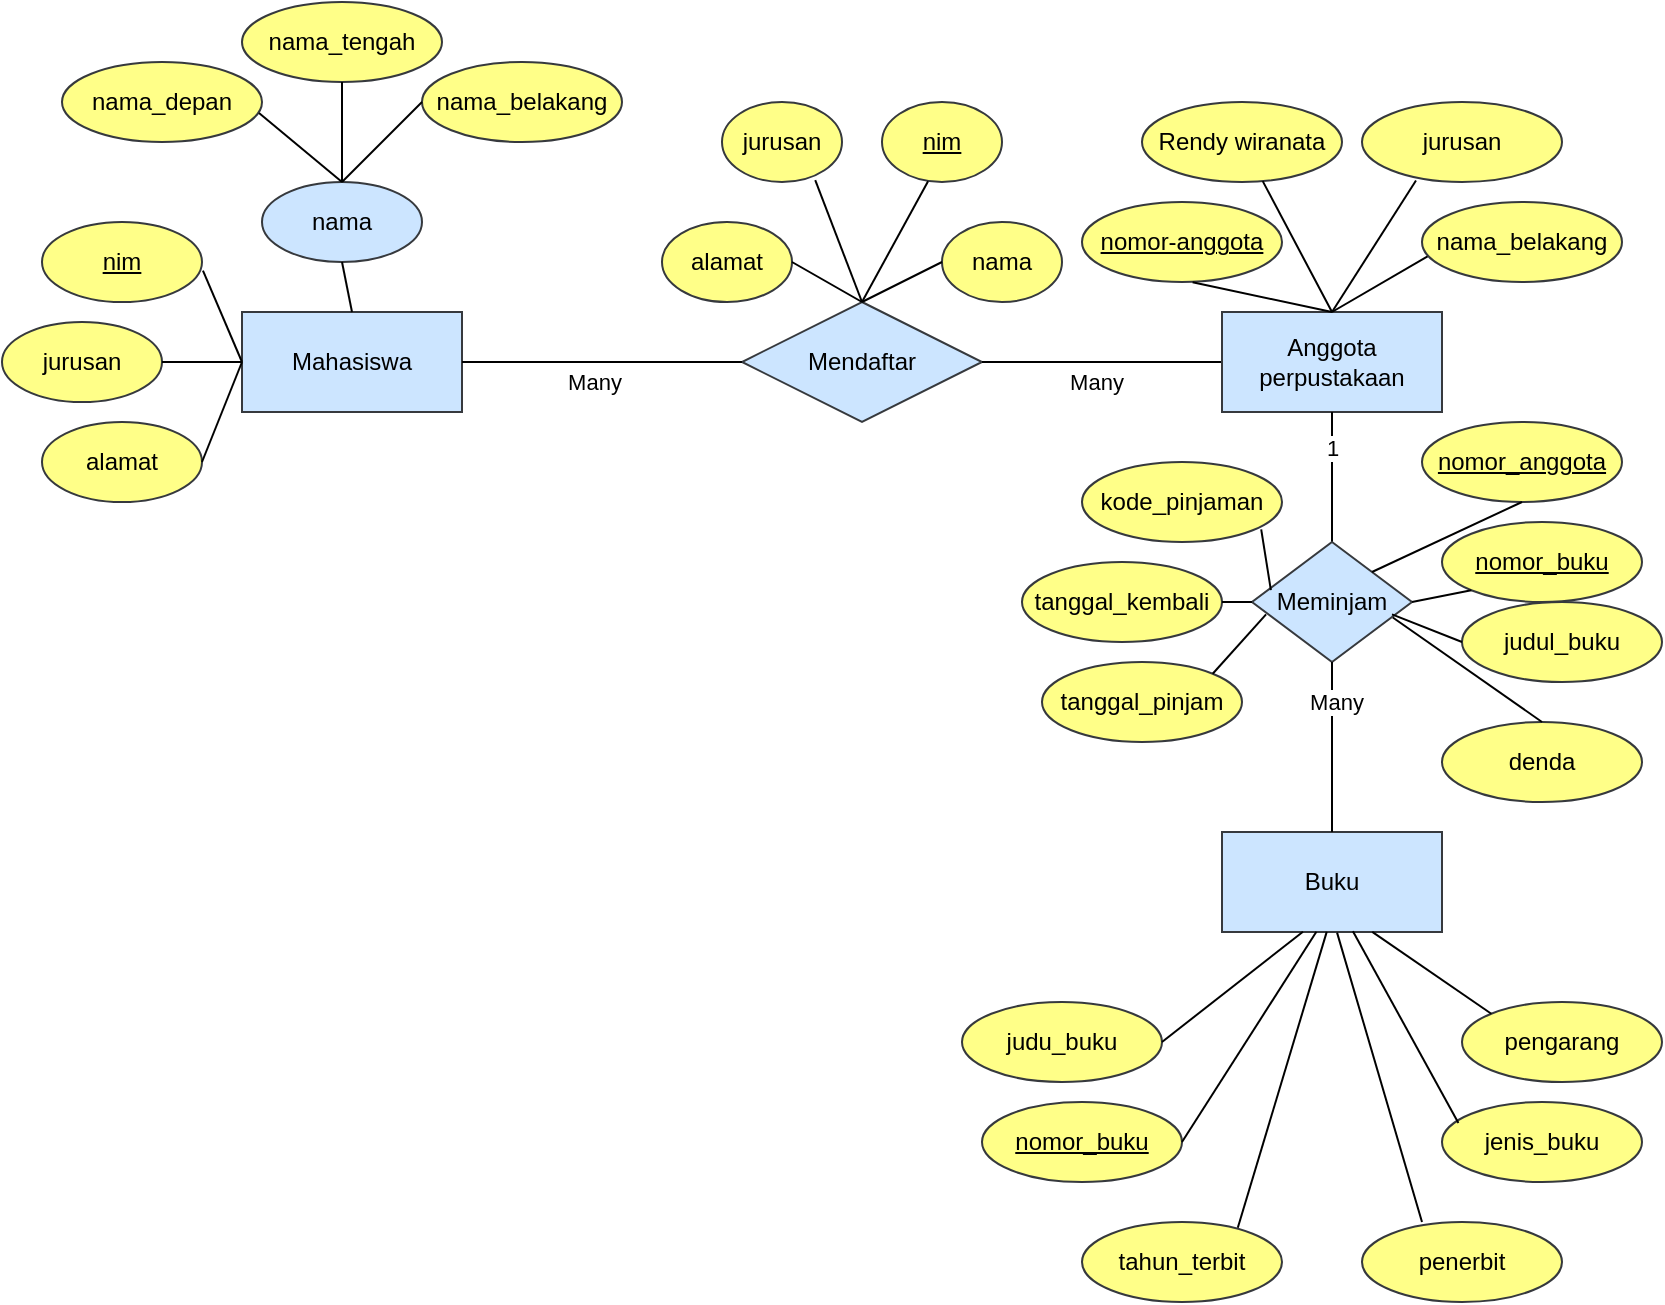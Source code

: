 <mxfile version="24.7.5">
  <diagram name="Page-1" id="_qfEAF57SnH2eOzR-dZx">
    <mxGraphModel dx="1173" dy="713" grid="1" gridSize="10" guides="1" tooltips="1" connect="1" arrows="1" fold="1" page="1" pageScale="1" pageWidth="850" pageHeight="1100" math="0" shadow="0">
      <root>
        <mxCell id="0" />
        <mxCell id="1" parent="0" />
        <mxCell id="smmd2Id62UigbgakNcJN-2" value="nama_depan" style="ellipse;whiteSpace=wrap;html=1;align=center;fillColor=#ffff88;strokeColor=#36393d;" vertex="1" parent="1">
          <mxGeometry x="40" y="140" width="100" height="40" as="geometry" />
        </mxCell>
        <mxCell id="smmd2Id62UigbgakNcJN-3" value="nama_tengah" style="ellipse;whiteSpace=wrap;html=1;align=center;fillColor=#ffff88;strokeColor=#36393d;gradientDirection=north;" vertex="1" parent="1">
          <mxGeometry x="130" y="110" width="100" height="40" as="geometry" />
        </mxCell>
        <mxCell id="smmd2Id62UigbgakNcJN-4" value="nama_belakang" style="ellipse;whiteSpace=wrap;html=1;align=center;fillColor=#ffff88;strokeColor=#36393d;" vertex="1" parent="1">
          <mxGeometry x="220" y="140" width="100" height="40" as="geometry" />
        </mxCell>
        <mxCell id="smmd2Id62UigbgakNcJN-5" value="" style="endArrow=none;html=1;rounded=0;exitX=0.5;exitY=0;exitDx=0;exitDy=0;entryX=0.5;entryY=1;entryDx=0;entryDy=0;" edge="1" parent="1" source="smmd2Id62UigbgakNcJN-6" target="smmd2Id62UigbgakNcJN-3">
          <mxGeometry relative="1" as="geometry">
            <mxPoint x="130" y="210" as="sourcePoint" />
            <mxPoint x="290" y="210" as="targetPoint" />
          </mxGeometry>
        </mxCell>
        <mxCell id="smmd2Id62UigbgakNcJN-6" value="nama" style="ellipse;whiteSpace=wrap;html=1;align=center;fillColor=#cce5ff;strokeColor=#36393d;" vertex="1" parent="1">
          <mxGeometry x="140" y="200" width="80" height="40" as="geometry" />
        </mxCell>
        <mxCell id="smmd2Id62UigbgakNcJN-7" value="" style="endArrow=none;html=1;rounded=0;exitX=0.5;exitY=0;exitDx=0;exitDy=0;entryX=0;entryY=0.5;entryDx=0;entryDy=0;" edge="1" parent="1" source="smmd2Id62UigbgakNcJN-6" target="smmd2Id62UigbgakNcJN-4">
          <mxGeometry relative="1" as="geometry">
            <mxPoint x="190" y="230" as="sourcePoint" />
            <mxPoint x="190" y="160" as="targetPoint" />
          </mxGeometry>
        </mxCell>
        <mxCell id="smmd2Id62UigbgakNcJN-8" value="" style="endArrow=none;html=1;rounded=0;exitX=0.5;exitY=0;exitDx=0;exitDy=0;entryX=0.985;entryY=0.638;entryDx=0;entryDy=0;entryPerimeter=0;" edge="1" parent="1" source="smmd2Id62UigbgakNcJN-6" target="smmd2Id62UigbgakNcJN-2">
          <mxGeometry relative="1" as="geometry">
            <mxPoint x="190" y="230" as="sourcePoint" />
            <mxPoint x="250" y="180" as="targetPoint" />
          </mxGeometry>
        </mxCell>
        <mxCell id="smmd2Id62UigbgakNcJN-9" value="Mahasiswa" style="whiteSpace=wrap;html=1;align=center;fillColor=#cce5ff;strokeColor=#36393d;" vertex="1" parent="1">
          <mxGeometry x="130" y="265" width="110" height="50" as="geometry" />
        </mxCell>
        <mxCell id="smmd2Id62UigbgakNcJN-10" value="" style="endArrow=none;html=1;rounded=0;exitX=0.5;exitY=0;exitDx=0;exitDy=0;entryX=0.5;entryY=1;entryDx=0;entryDy=0;" edge="1" parent="1" source="smmd2Id62UigbgakNcJN-9" target="smmd2Id62UigbgakNcJN-6">
          <mxGeometry relative="1" as="geometry">
            <mxPoint x="190" y="210" as="sourcePoint" />
            <mxPoint x="190" y="160" as="targetPoint" />
          </mxGeometry>
        </mxCell>
        <mxCell id="smmd2Id62UigbgakNcJN-12" value="jurusan" style="ellipse;whiteSpace=wrap;html=1;align=center;fillColor=#ffff88;strokeColor=#36393d;" vertex="1" parent="1">
          <mxGeometry x="10" y="270" width="80" height="40" as="geometry" />
        </mxCell>
        <mxCell id="smmd2Id62UigbgakNcJN-13" value="alamat" style="ellipse;whiteSpace=wrap;html=1;align=center;fillColor=#ffff88;strokeColor=#36393d;" vertex="1" parent="1">
          <mxGeometry x="30" y="320" width="80" height="40" as="geometry" />
        </mxCell>
        <mxCell id="smmd2Id62UigbgakNcJN-14" value="" style="endArrow=none;html=1;rounded=0;exitX=0;exitY=0.5;exitDx=0;exitDy=0;entryX=1.006;entryY=0.608;entryDx=0;entryDy=0;entryPerimeter=0;" edge="1" parent="1" source="smmd2Id62UigbgakNcJN-9" target="smmd2Id62UigbgakNcJN-17">
          <mxGeometry relative="1" as="geometry">
            <mxPoint x="190" y="280" as="sourcePoint" />
            <mxPoint x="110.0" y="240" as="targetPoint" />
          </mxGeometry>
        </mxCell>
        <mxCell id="smmd2Id62UigbgakNcJN-15" value="" style="endArrow=none;html=1;rounded=0;exitX=0;exitY=0.5;exitDx=0;exitDy=0;entryX=1;entryY=0.5;entryDx=0;entryDy=0;" edge="1" parent="1" source="smmd2Id62UigbgakNcJN-9" target="smmd2Id62UigbgakNcJN-12">
          <mxGeometry relative="1" as="geometry">
            <mxPoint x="140" y="300" as="sourcePoint" />
            <mxPoint x="120" y="250" as="targetPoint" />
          </mxGeometry>
        </mxCell>
        <mxCell id="smmd2Id62UigbgakNcJN-16" value="" style="endArrow=none;html=1;rounded=0;exitX=0;exitY=0.5;exitDx=0;exitDy=0;entryX=1;entryY=0.5;entryDx=0;entryDy=0;" edge="1" parent="1" source="smmd2Id62UigbgakNcJN-9" target="smmd2Id62UigbgakNcJN-13">
          <mxGeometry relative="1" as="geometry">
            <mxPoint x="140" y="300" as="sourcePoint" />
            <mxPoint x="100" y="300" as="targetPoint" />
          </mxGeometry>
        </mxCell>
        <mxCell id="smmd2Id62UigbgakNcJN-17" value="nim" style="ellipse;whiteSpace=wrap;html=1;align=center;fontStyle=4;fillColor=#ffff88;strokeColor=#36393d;" vertex="1" parent="1">
          <mxGeometry x="30" y="220" width="80" height="40" as="geometry" />
        </mxCell>
        <mxCell id="smmd2Id62UigbgakNcJN-18" value="Mendaftar" style="shape=rhombus;perimeter=rhombusPerimeter;whiteSpace=wrap;html=1;align=center;fillColor=#cce5ff;strokeColor=#36393d;" vertex="1" parent="1">
          <mxGeometry x="380" y="260" width="120" height="60" as="geometry" />
        </mxCell>
        <mxCell id="smmd2Id62UigbgakNcJN-19" value="" style="endArrow=none;html=1;rounded=0;exitX=1;exitY=0.5;exitDx=0;exitDy=0;" edge="1" parent="1" source="smmd2Id62UigbgakNcJN-9" target="smmd2Id62UigbgakNcJN-18">
          <mxGeometry relative="1" as="geometry">
            <mxPoint x="190" y="280" as="sourcePoint" />
            <mxPoint x="190" y="250" as="targetPoint" />
          </mxGeometry>
        </mxCell>
        <mxCell id="smmd2Id62UigbgakNcJN-20" value="Many" style="edgeLabel;html=1;align=center;verticalAlign=middle;resizable=0;points=[];" vertex="1" connectable="0" parent="smmd2Id62UigbgakNcJN-19">
          <mxGeometry x="-0.062" y="-1" relative="1" as="geometry">
            <mxPoint y="9" as="offset" />
          </mxGeometry>
        </mxCell>
        <mxCell id="smmd2Id62UigbgakNcJN-21" value="" style="endArrow=none;html=1;rounded=0;exitX=1;exitY=0.5;exitDx=0;exitDy=0;entryX=0;entryY=0.5;entryDx=0;entryDy=0;" edge="1" parent="1" source="smmd2Id62UigbgakNcJN-18" target="smmd2Id62UigbgakNcJN-23">
          <mxGeometry relative="1" as="geometry">
            <mxPoint x="500" y="289.64" as="sourcePoint" />
            <mxPoint x="640" y="290" as="targetPoint" />
          </mxGeometry>
        </mxCell>
        <mxCell id="smmd2Id62UigbgakNcJN-22" value="Many" style="edgeLabel;html=1;align=center;verticalAlign=middle;resizable=0;points=[];" vertex="1" connectable="0" parent="smmd2Id62UigbgakNcJN-21">
          <mxGeometry x="-0.062" y="-1" relative="1" as="geometry">
            <mxPoint y="9" as="offset" />
          </mxGeometry>
        </mxCell>
        <mxCell id="smmd2Id62UigbgakNcJN-23" value="Anggota&lt;div&gt;perpustakaan&lt;/div&gt;" style="whiteSpace=wrap;html=1;align=center;fillColor=#cce5ff;strokeColor=#36393d;" vertex="1" parent="1">
          <mxGeometry x="620" y="265" width="110" height="50" as="geometry" />
        </mxCell>
        <mxCell id="smmd2Id62UigbgakNcJN-24" value="jurusan" style="ellipse;whiteSpace=wrap;html=1;align=center;fillColor=#ffff88;strokeColor=#36393d;" vertex="1" parent="1">
          <mxGeometry x="690" y="160" width="100" height="40" as="geometry" />
        </mxCell>
        <mxCell id="smmd2Id62UigbgakNcJN-25" value="Rendy wiranata" style="ellipse;whiteSpace=wrap;html=1;align=center;fillColor=#ffff88;strokeColor=#36393d;" vertex="1" parent="1">
          <mxGeometry x="580" y="160" width="100" height="40" as="geometry" />
        </mxCell>
        <mxCell id="smmd2Id62UigbgakNcJN-26" value="nama_belakang" style="ellipse;whiteSpace=wrap;html=1;align=center;fillColor=#ffff88;strokeColor=#36393d;" vertex="1" parent="1">
          <mxGeometry x="720" y="210" width="100" height="40" as="geometry" />
        </mxCell>
        <mxCell id="smmd2Id62UigbgakNcJN-27" value="nomor-anggota" style="ellipse;whiteSpace=wrap;html=1;align=center;fontStyle=4;fillColor=#ffff88;strokeColor=#36393d;" vertex="1" parent="1">
          <mxGeometry x="550" y="210" width="100" height="40" as="geometry" />
        </mxCell>
        <mxCell id="smmd2Id62UigbgakNcJN-30" value="" style="endArrow=none;html=1;rounded=0;entryX=0.5;entryY=0;entryDx=0;entryDy=0;exitX=0.553;exitY=1.002;exitDx=0;exitDy=0;exitPerimeter=0;" edge="1" parent="1" source="smmd2Id62UigbgakNcJN-27" target="smmd2Id62UigbgakNcJN-23">
          <mxGeometry relative="1" as="geometry">
            <mxPoint x="560" y="280" as="sourcePoint" />
            <mxPoint x="720" y="280" as="targetPoint" />
          </mxGeometry>
        </mxCell>
        <mxCell id="smmd2Id62UigbgakNcJN-31" value="" style="endArrow=none;html=1;rounded=0;entryX=0.028;entryY=0.679;entryDx=0;entryDy=0;exitX=0.5;exitY=0;exitDx=0;exitDy=0;entryPerimeter=0;" edge="1" parent="1" source="smmd2Id62UigbgakNcJN-23" target="smmd2Id62UigbgakNcJN-26">
          <mxGeometry relative="1" as="geometry">
            <mxPoint x="625" y="260" as="sourcePoint" />
            <mxPoint x="685" y="275" as="targetPoint" />
          </mxGeometry>
        </mxCell>
        <mxCell id="smmd2Id62UigbgakNcJN-32" value="" style="endArrow=none;html=1;rounded=0;entryX=0.27;entryY=0.981;entryDx=0;entryDy=0;entryPerimeter=0;exitX=0.5;exitY=0;exitDx=0;exitDy=0;" edge="1" parent="1" source="smmd2Id62UigbgakNcJN-23" target="smmd2Id62UigbgakNcJN-24">
          <mxGeometry relative="1" as="geometry">
            <mxPoint x="685" y="275" as="sourcePoint" />
            <mxPoint x="733" y="247" as="targetPoint" />
          </mxGeometry>
        </mxCell>
        <mxCell id="smmd2Id62UigbgakNcJN-33" value="" style="endArrow=none;html=1;rounded=0;exitX=0.5;exitY=0;exitDx=0;exitDy=0;" edge="1" parent="1" source="smmd2Id62UigbgakNcJN-23" target="smmd2Id62UigbgakNcJN-25">
          <mxGeometry relative="1" as="geometry">
            <mxPoint x="685" y="275" as="sourcePoint" />
            <mxPoint x="727" y="209" as="targetPoint" />
          </mxGeometry>
        </mxCell>
        <mxCell id="smmd2Id62UigbgakNcJN-34" value="nama" style="ellipse;whiteSpace=wrap;html=1;align=center;fillColor=#ffff88;strokeColor=#36393d;" vertex="1" parent="1">
          <mxGeometry x="480" y="220" width="60" height="40" as="geometry" />
        </mxCell>
        <mxCell id="smmd2Id62UigbgakNcJN-35" value="jurusan" style="ellipse;whiteSpace=wrap;html=1;align=center;fillColor=#ffff88;strokeColor=#36393d;" vertex="1" parent="1">
          <mxGeometry x="370" y="160" width="60" height="40" as="geometry" />
        </mxCell>
        <mxCell id="smmd2Id62UigbgakNcJN-36" value="alamat" style="ellipse;whiteSpace=wrap;html=1;align=center;fillColor=#ffff88;strokeColor=#36393d;" vertex="1" parent="1">
          <mxGeometry x="340" y="220" width="65" height="40" as="geometry" />
        </mxCell>
        <mxCell id="smmd2Id62UigbgakNcJN-37" value="nim" style="ellipse;whiteSpace=wrap;html=1;align=center;fontStyle=4;fillColor=#ffff88;strokeColor=#36393d;" vertex="1" parent="1">
          <mxGeometry x="450" y="160" width="60" height="40" as="geometry" />
        </mxCell>
        <mxCell id="smmd2Id62UigbgakNcJN-39" value="" style="endArrow=none;html=1;rounded=0;entryX=0.5;entryY=0;entryDx=0;entryDy=0;exitX=1;exitY=0.5;exitDx=0;exitDy=0;" edge="1" parent="1" source="smmd2Id62UigbgakNcJN-36" target="smmd2Id62UigbgakNcJN-18">
          <mxGeometry relative="1" as="geometry">
            <mxPoint x="370" y="270" as="sourcePoint" />
            <mxPoint x="530" y="270" as="targetPoint" />
          </mxGeometry>
        </mxCell>
        <mxCell id="smmd2Id62UigbgakNcJN-40" value="" style="endArrow=none;html=1;rounded=0;entryX=0;entryY=0.5;entryDx=0;entryDy=0;exitX=0.5;exitY=0;exitDx=0;exitDy=0;" edge="1" parent="1" source="smmd2Id62UigbgakNcJN-18" target="smmd2Id62UigbgakNcJN-34">
          <mxGeometry relative="1" as="geometry">
            <mxPoint x="415" y="250" as="sourcePoint" />
            <mxPoint x="450" y="270" as="targetPoint" />
          </mxGeometry>
        </mxCell>
        <mxCell id="smmd2Id62UigbgakNcJN-41" value="" style="endArrow=none;html=1;rounded=0;entryX=0.384;entryY=0.99;entryDx=0;entryDy=0;exitX=0.5;exitY=0;exitDx=0;exitDy=0;entryPerimeter=0;" edge="1" parent="1" source="smmd2Id62UigbgakNcJN-18" target="smmd2Id62UigbgakNcJN-37">
          <mxGeometry relative="1" as="geometry">
            <mxPoint x="450" y="270" as="sourcePoint" />
            <mxPoint x="490" y="250" as="targetPoint" />
          </mxGeometry>
        </mxCell>
        <mxCell id="smmd2Id62UigbgakNcJN-42" value="" style="endArrow=none;html=1;rounded=0;entryX=0.777;entryY=0.977;entryDx=0;entryDy=0;exitX=0.5;exitY=0;exitDx=0;exitDy=0;entryPerimeter=0;" edge="1" parent="1" source="smmd2Id62UigbgakNcJN-18" target="smmd2Id62UigbgakNcJN-35">
          <mxGeometry relative="1" as="geometry">
            <mxPoint x="450" y="270" as="sourcePoint" />
            <mxPoint x="483" y="210" as="targetPoint" />
          </mxGeometry>
        </mxCell>
        <mxCell id="smmd2Id62UigbgakNcJN-43" value="" style="endArrow=none;html=1;rounded=0;entryX=0.5;entryY=1;entryDx=0;entryDy=0;exitX=0.5;exitY=0;exitDx=0;exitDy=0;" edge="1" parent="1" source="smmd2Id62UigbgakNcJN-45" target="smmd2Id62UigbgakNcJN-23">
          <mxGeometry relative="1" as="geometry">
            <mxPoint x="675" y="380" as="sourcePoint" />
            <mxPoint x="720" y="360" as="targetPoint" />
          </mxGeometry>
        </mxCell>
        <mxCell id="smmd2Id62UigbgakNcJN-44" value="1" style="edgeLabel;html=1;align=center;verticalAlign=middle;resizable=0;points=[];" vertex="1" connectable="0" parent="smmd2Id62UigbgakNcJN-43">
          <mxGeometry x="0.461" relative="1" as="geometry">
            <mxPoint as="offset" />
          </mxGeometry>
        </mxCell>
        <mxCell id="smmd2Id62UigbgakNcJN-45" value="Meminjam" style="shape=rhombus;perimeter=rhombusPerimeter;whiteSpace=wrap;html=1;align=center;fillColor=#cce5ff;strokeColor=#36393d;" vertex="1" parent="1">
          <mxGeometry x="635" y="380" width="80" height="60" as="geometry" />
        </mxCell>
        <mxCell id="smmd2Id62UigbgakNcJN-46" value="tanggal_kembali" style="ellipse;whiteSpace=wrap;html=1;align=center;fillColor=#ffff88;strokeColor=#36393d;" vertex="1" parent="1">
          <mxGeometry x="520" y="390" width="100" height="40" as="geometry" />
        </mxCell>
        <mxCell id="smmd2Id62UigbgakNcJN-47" value="kode_pinjaman" style="ellipse;whiteSpace=wrap;html=1;align=center;fillColor=#ffff88;strokeColor=#36393d;" vertex="1" parent="1">
          <mxGeometry x="550" y="340" width="100" height="40" as="geometry" />
        </mxCell>
        <mxCell id="smmd2Id62UigbgakNcJN-48" value="tanggal_pinjam" style="ellipse;whiteSpace=wrap;html=1;align=center;fillColor=#ffff88;strokeColor=#36393d;" vertex="1" parent="1">
          <mxGeometry x="530" y="440" width="100" height="40" as="geometry" />
        </mxCell>
        <mxCell id="smmd2Id62UigbgakNcJN-49" value="nomor_buku" style="ellipse;whiteSpace=wrap;html=1;align=center;fontStyle=4;fillColor=#ffff88;strokeColor=#36393d;" vertex="1" parent="1">
          <mxGeometry x="730" y="370" width="100" height="40" as="geometry" />
        </mxCell>
        <mxCell id="smmd2Id62UigbgakNcJN-50" value="nomor_anggota" style="ellipse;whiteSpace=wrap;html=1;align=center;fontStyle=4;fillColor=#ffff88;strokeColor=#36393d;" vertex="1" parent="1">
          <mxGeometry x="720" y="320" width="100" height="40" as="geometry" />
        </mxCell>
        <mxCell id="smmd2Id62UigbgakNcJN-51" value="denda" style="ellipse;whiteSpace=wrap;html=1;align=center;fillColor=#ffff88;strokeColor=#36393d;" vertex="1" parent="1">
          <mxGeometry x="730" y="470" width="100" height="40" as="geometry" />
        </mxCell>
        <mxCell id="smmd2Id62UigbgakNcJN-52" value="judul_buku" style="ellipse;whiteSpace=wrap;html=1;align=center;fillColor=#ffff88;strokeColor=#36393d;" vertex="1" parent="1">
          <mxGeometry x="740" y="410" width="100" height="40" as="geometry" />
        </mxCell>
        <mxCell id="smmd2Id62UigbgakNcJN-54" value="" style="endArrow=none;html=1;rounded=0;entryX=1;entryY=0.5;entryDx=0;entryDy=0;exitX=0;exitY=0.5;exitDx=0;exitDy=0;" edge="1" parent="1" source="smmd2Id62UigbgakNcJN-45" target="smmd2Id62UigbgakNcJN-46">
          <mxGeometry relative="1" as="geometry">
            <mxPoint x="680" y="368" as="sourcePoint" />
            <mxPoint x="728" y="340" as="targetPoint" />
          </mxGeometry>
        </mxCell>
        <mxCell id="smmd2Id62UigbgakNcJN-55" value="" style="endArrow=none;html=1;rounded=0;entryX=1;entryY=0;entryDx=0;entryDy=0;exitX=0.088;exitY=0.603;exitDx=0;exitDy=0;exitPerimeter=0;" edge="1" parent="1" source="smmd2Id62UigbgakNcJN-45" target="smmd2Id62UigbgakNcJN-48">
          <mxGeometry relative="1" as="geometry">
            <mxPoint x="645" y="420" as="sourcePoint" />
            <mxPoint x="630" y="420" as="targetPoint" />
          </mxGeometry>
        </mxCell>
        <mxCell id="smmd2Id62UigbgakNcJN-56" value="" style="endArrow=none;html=1;rounded=0;entryX=0.896;entryY=0.843;entryDx=0;entryDy=0;exitX=0.118;exitY=0.401;exitDx=0;exitDy=0;exitPerimeter=0;entryPerimeter=0;" edge="1" parent="1" source="smmd2Id62UigbgakNcJN-45" target="smmd2Id62UigbgakNcJN-47">
          <mxGeometry relative="1" as="geometry">
            <mxPoint x="652" y="426" as="sourcePoint" />
            <mxPoint x="625" y="456" as="targetPoint" />
          </mxGeometry>
        </mxCell>
        <mxCell id="smmd2Id62UigbgakNcJN-57" value="" style="endArrow=none;html=1;rounded=0;entryX=0.5;entryY=1;entryDx=0;entryDy=0;exitX=1;exitY=0;exitDx=0;exitDy=0;" edge="1" parent="1" source="smmd2Id62UigbgakNcJN-45" target="smmd2Id62UigbgakNcJN-50">
          <mxGeometry relative="1" as="geometry">
            <mxPoint x="654" y="414" as="sourcePoint" />
            <mxPoint x="650" y="384" as="targetPoint" />
          </mxGeometry>
        </mxCell>
        <mxCell id="smmd2Id62UigbgakNcJN-58" value="" style="endArrow=none;html=1;rounded=0;entryX=0;entryY=1;entryDx=0;entryDy=0;exitX=1;exitY=0.5;exitDx=0;exitDy=0;" edge="1" parent="1" source="smmd2Id62UigbgakNcJN-45" target="smmd2Id62UigbgakNcJN-49">
          <mxGeometry relative="1" as="geometry">
            <mxPoint x="705" y="405" as="sourcePoint" />
            <mxPoint x="780" y="390" as="targetPoint" />
          </mxGeometry>
        </mxCell>
        <mxCell id="smmd2Id62UigbgakNcJN-59" value="" style="endArrow=none;html=1;rounded=0;entryX=0;entryY=0.5;entryDx=0;entryDy=0;exitX=0.875;exitY=0.603;exitDx=0;exitDy=0;exitPerimeter=0;" edge="1" parent="1" source="smmd2Id62UigbgakNcJN-45" target="smmd2Id62UigbgakNcJN-52">
          <mxGeometry relative="1" as="geometry">
            <mxPoint x="725" y="420" as="sourcePoint" />
            <mxPoint x="755" y="414" as="targetPoint" />
          </mxGeometry>
        </mxCell>
        <mxCell id="smmd2Id62UigbgakNcJN-60" value="" style="endArrow=none;html=1;rounded=0;entryX=0.5;entryY=0;entryDx=0;entryDy=0;exitX=0.88;exitY=0.629;exitDx=0;exitDy=0;exitPerimeter=0;" edge="1" parent="1" source="smmd2Id62UigbgakNcJN-45" target="smmd2Id62UigbgakNcJN-51">
          <mxGeometry relative="1" as="geometry">
            <mxPoint x="715" y="426" as="sourcePoint" />
            <mxPoint x="740" y="450" as="targetPoint" />
          </mxGeometry>
        </mxCell>
        <mxCell id="smmd2Id62UigbgakNcJN-61" value="Buku" style="whiteSpace=wrap;html=1;align=center;fillColor=#cce5ff;strokeColor=#36393d;" vertex="1" parent="1">
          <mxGeometry x="620" y="525" width="110" height="50" as="geometry" />
        </mxCell>
        <mxCell id="smmd2Id62UigbgakNcJN-64" value="" style="endArrow=none;html=1;rounded=0;entryX=0.5;entryY=1;entryDx=0;entryDy=0;exitX=0.5;exitY=0;exitDx=0;exitDy=0;" edge="1" parent="1" source="smmd2Id62UigbgakNcJN-61" target="smmd2Id62UigbgakNcJN-45">
          <mxGeometry relative="1" as="geometry">
            <mxPoint x="560" y="430" as="sourcePoint" />
            <mxPoint x="720" y="430" as="targetPoint" />
          </mxGeometry>
        </mxCell>
        <mxCell id="smmd2Id62UigbgakNcJN-65" value="Many" style="edgeLabel;html=1;align=center;verticalAlign=middle;resizable=0;points=[];" vertex="1" connectable="0" parent="smmd2Id62UigbgakNcJN-64">
          <mxGeometry x="0.533" y="-2" relative="1" as="geometry">
            <mxPoint as="offset" />
          </mxGeometry>
        </mxCell>
        <mxCell id="smmd2Id62UigbgakNcJN-66" value="jenis_buku" style="ellipse;whiteSpace=wrap;html=1;align=center;fillColor=#ffff88;strokeColor=#36393d;" vertex="1" parent="1">
          <mxGeometry x="730" y="660" width="100" height="40" as="geometry" />
        </mxCell>
        <mxCell id="smmd2Id62UigbgakNcJN-67" value="judu_buku" style="ellipse;whiteSpace=wrap;html=1;align=center;fillColor=#ffff88;strokeColor=#36393d;" vertex="1" parent="1">
          <mxGeometry x="490" y="610" width="100" height="40" as="geometry" />
        </mxCell>
        <mxCell id="smmd2Id62UigbgakNcJN-68" value="pengarang" style="ellipse;whiteSpace=wrap;html=1;align=center;fillColor=#ffff88;strokeColor=#36393d;" vertex="1" parent="1">
          <mxGeometry x="740" y="610" width="100" height="40" as="geometry" />
        </mxCell>
        <mxCell id="smmd2Id62UigbgakNcJN-69" value="penerbit" style="ellipse;whiteSpace=wrap;html=1;align=center;fillColor=#ffff88;strokeColor=#36393d;" vertex="1" parent="1">
          <mxGeometry x="690" y="720" width="100" height="40" as="geometry" />
        </mxCell>
        <mxCell id="smmd2Id62UigbgakNcJN-70" value="tahun_terbit" style="ellipse;whiteSpace=wrap;html=1;align=center;fillColor=#ffff88;strokeColor=#36393d;" vertex="1" parent="1">
          <mxGeometry x="550" y="720" width="100" height="40" as="geometry" />
        </mxCell>
        <mxCell id="smmd2Id62UigbgakNcJN-71" value="nomor_buku" style="ellipse;whiteSpace=wrap;html=1;align=center;fontStyle=4;fillColor=#ffff88;strokeColor=#36393d;" vertex="1" parent="1">
          <mxGeometry x="500" y="660" width="100" height="40" as="geometry" />
        </mxCell>
        <mxCell id="smmd2Id62UigbgakNcJN-72" value="" style="endArrow=none;html=1;rounded=0;entryX=0.368;entryY=0.997;entryDx=0;entryDy=0;entryPerimeter=0;exitX=1;exitY=0.5;exitDx=0;exitDy=0;" edge="1" parent="1" source="smmd2Id62UigbgakNcJN-67" target="smmd2Id62UigbgakNcJN-61">
          <mxGeometry relative="1" as="geometry">
            <mxPoint x="560" y="650" as="sourcePoint" />
            <mxPoint x="720" y="650" as="targetPoint" />
          </mxGeometry>
        </mxCell>
        <mxCell id="smmd2Id62UigbgakNcJN-73" value="" style="endArrow=none;html=1;rounded=0;entryX=0.429;entryY=0.998;entryDx=0;entryDy=0;entryPerimeter=0;exitX=1;exitY=0.5;exitDx=0;exitDy=0;" edge="1" parent="1" source="smmd2Id62UigbgakNcJN-71" target="smmd2Id62UigbgakNcJN-61">
          <mxGeometry relative="1" as="geometry">
            <mxPoint x="600" y="640" as="sourcePoint" />
            <mxPoint x="670" y="585" as="targetPoint" />
          </mxGeometry>
        </mxCell>
        <mxCell id="smmd2Id62UigbgakNcJN-74" value="" style="endArrow=none;html=1;rounded=0;entryX=0.476;entryY=0.999;entryDx=0;entryDy=0;entryPerimeter=0;exitX=0.779;exitY=0.072;exitDx=0;exitDy=0;exitPerimeter=0;" edge="1" parent="1" source="smmd2Id62UigbgakNcJN-70" target="smmd2Id62UigbgakNcJN-61">
          <mxGeometry relative="1" as="geometry">
            <mxPoint x="610" y="690" as="sourcePoint" />
            <mxPoint x="680" y="590" as="targetPoint" />
          </mxGeometry>
        </mxCell>
        <mxCell id="smmd2Id62UigbgakNcJN-75" value="" style="endArrow=none;html=1;rounded=0;entryX=0.523;entryY=1.006;entryDx=0;entryDy=0;entryPerimeter=0;exitX=0.3;exitY=0;exitDx=0;exitDy=0;exitPerimeter=0;" edge="1" parent="1" source="smmd2Id62UigbgakNcJN-69" target="smmd2Id62UigbgakNcJN-61">
          <mxGeometry relative="1" as="geometry">
            <mxPoint x="638" y="733" as="sourcePoint" />
            <mxPoint x="682" y="585" as="targetPoint" />
          </mxGeometry>
        </mxCell>
        <mxCell id="smmd2Id62UigbgakNcJN-76" value="" style="endArrow=none;html=1;rounded=0;entryX=0.595;entryY=0.992;entryDx=0;entryDy=0;entryPerimeter=0;exitX=0.082;exitY=0.262;exitDx=0;exitDy=0;exitPerimeter=0;" edge="1" parent="1" source="smmd2Id62UigbgakNcJN-66" target="smmd2Id62UigbgakNcJN-61">
          <mxGeometry relative="1" as="geometry">
            <mxPoint x="730" y="730" as="sourcePoint" />
            <mxPoint x="688" y="585" as="targetPoint" />
          </mxGeometry>
        </mxCell>
        <mxCell id="smmd2Id62UigbgakNcJN-77" value="" style="endArrow=none;html=1;rounded=0;entryX=0.683;entryY=0.999;entryDx=0;entryDy=0;entryPerimeter=0;exitX=0;exitY=0;exitDx=0;exitDy=0;" edge="1" parent="1" source="smmd2Id62UigbgakNcJN-68" target="smmd2Id62UigbgakNcJN-61">
          <mxGeometry relative="1" as="geometry">
            <mxPoint x="748" y="680" as="sourcePoint" />
            <mxPoint x="695" y="585" as="targetPoint" />
          </mxGeometry>
        </mxCell>
      </root>
    </mxGraphModel>
  </diagram>
</mxfile>
